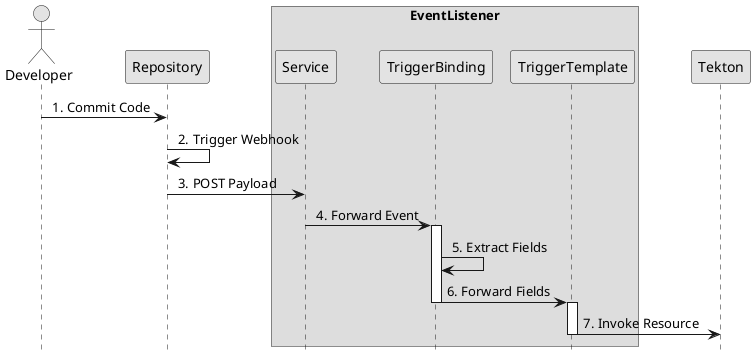 @startuml tekton-triggers
autonumber " ."
hide footbox
skinparam monochrome true

actor Developer
participant "Repository"

box "EventListener"
    participant "Service"
    participant "TriggerBinding"
    participant "TriggerTemplate"
end box

participant "Tekton"

Developer -> "Repository": Commit Code
"Repository" -> "Repository": Trigger Webhook
"Repository" -> "Service": POST Payload

"Service" -> "TriggerBinding": Forward Event

activate "TriggerBinding"
"TriggerBinding" -> "TriggerBinding": Extract Fields
"TriggerBinding" -> "TriggerTemplate": Forward Fields
deactivate "TriggerBinding"

activate "TriggerTemplate"
"TriggerTemplate" -> "Tekton": Invoke Resource
deactivate "TriggerTemplate"
